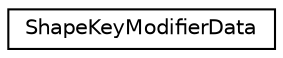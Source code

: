 digraph G
{
  edge [fontname="Helvetica",fontsize="10",labelfontname="Helvetica",labelfontsize="10"];
  node [fontname="Helvetica",fontsize="10",shape=record];
  rankdir=LR;
  Node1 [label="ShapeKeyModifierData",height=0.2,width=0.4,color="black", fillcolor="white", style="filled",URL="$d0/d6e/structShapeKeyModifierData.html"];
}

